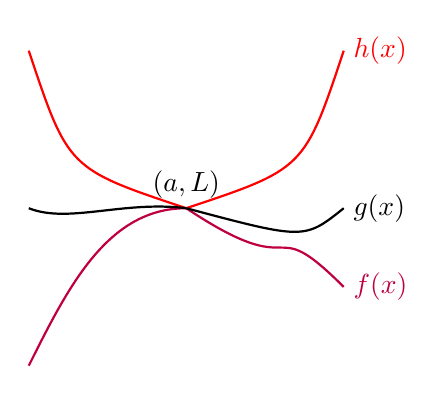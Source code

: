 \begin{tikzpicture}[scale=1]
  \draw[purple, thick] (-2,-2) .. controls (-1.5,-1) and (-1,0) .. (0,0);
  \draw[purple, thick] (0,0) .. controls (1.5,-1) and (1,0) .. (2,-1);

  \draw[red, thick] (-2,2) .. controls (-1.5,.5) .. (0,0);
  \draw[red, thick] (0,0) .. controls (1.5,.5) .. (2,2);

  \draw[black, thick] (-2,0) .. controls (-1.5,-.2) and (-.8, .1) .. (0,0);
  \draw[black, thick] (0,0) .. controls (1.5,-.4) .. (2,0);
  \node[right, red]  at (2,2) {$h(x)$};
  \node[right, purple]  at (2,-1) {$f(x)$};
  \node[right, black]  at (2,0) {$g(x)$};
  \node[above] at (0, 0) {$(a, L)$};
\end{tikzpicture}